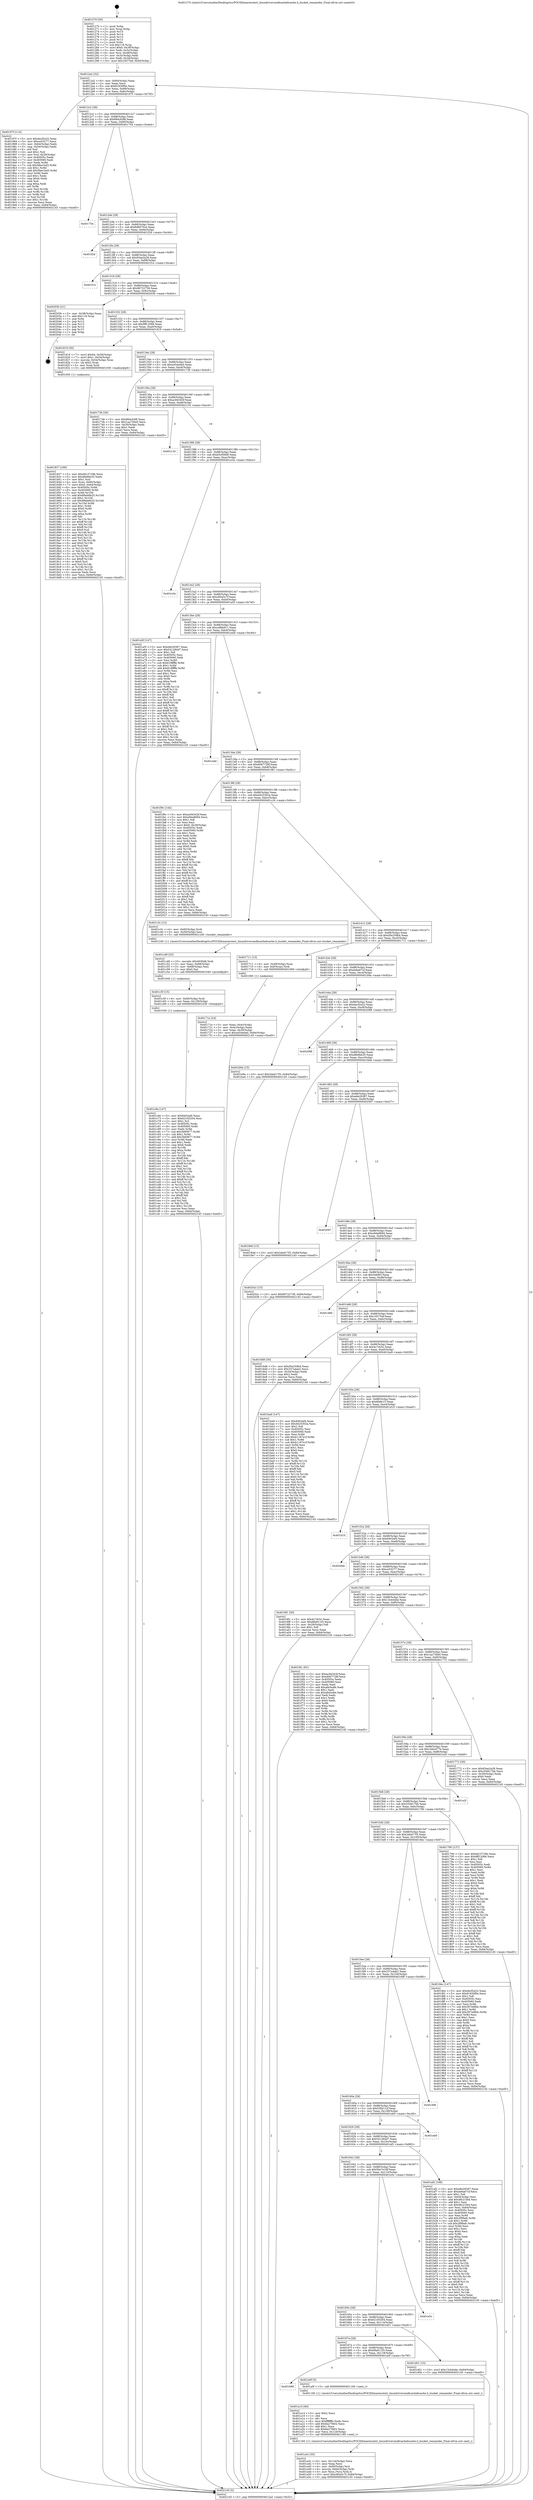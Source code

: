 digraph "0x401270" {
  label = "0x401270 (/mnt/c/Users/mathe/Desktop/tcc/POCII/binaries/extr_linuxdriversmdbcachebcache.h_bucket_remainder_Final-ollvm.out::main(0))"
  labelloc = "t"
  node[shape=record]

  Entry [label="",width=0.3,height=0.3,shape=circle,fillcolor=black,style=filled]
  "0x4012a2" [label="{
     0x4012a2 [32]\l
     | [instrs]\l
     &nbsp;&nbsp;0x4012a2 \<+6\>: mov -0x84(%rbp),%eax\l
     &nbsp;&nbsp;0x4012a8 \<+2\>: mov %eax,%ecx\l
     &nbsp;&nbsp;0x4012aa \<+6\>: sub $0x81830f0e,%ecx\l
     &nbsp;&nbsp;0x4012b0 \<+6\>: mov %eax,-0x88(%rbp)\l
     &nbsp;&nbsp;0x4012b6 \<+6\>: mov %ecx,-0x8c(%rbp)\l
     &nbsp;&nbsp;0x4012bc \<+6\>: je 000000000040197f \<main+0x70f\>\l
  }"]
  "0x40197f" [label="{
     0x40197f [114]\l
     | [instrs]\l
     &nbsp;&nbsp;0x40197f \<+5\>: mov $0xdecf2a32,%eax\l
     &nbsp;&nbsp;0x401984 \<+5\>: mov $0xce53277,%ecx\l
     &nbsp;&nbsp;0x401989 \<+3\>: mov -0x64(%rbp),%edx\l
     &nbsp;&nbsp;0x40198c \<+3\>: cmp -0x54(%rbp),%edx\l
     &nbsp;&nbsp;0x40198f \<+4\>: setl %sil\l
     &nbsp;&nbsp;0x401993 \<+4\>: and $0x1,%sil\l
     &nbsp;&nbsp;0x401997 \<+4\>: mov %sil,-0x29(%rbp)\l
     &nbsp;&nbsp;0x40199b \<+7\>: mov 0x40505c,%edx\l
     &nbsp;&nbsp;0x4019a2 \<+7\>: mov 0x405060,%edi\l
     &nbsp;&nbsp;0x4019a9 \<+3\>: mov %edx,%r8d\l
     &nbsp;&nbsp;0x4019ac \<+7\>: sub $0x5fee1bd3,%r8d\l
     &nbsp;&nbsp;0x4019b3 \<+4\>: sub $0x1,%r8d\l
     &nbsp;&nbsp;0x4019b7 \<+7\>: add $0x5fee1bd3,%r8d\l
     &nbsp;&nbsp;0x4019be \<+4\>: imul %r8d,%edx\l
     &nbsp;&nbsp;0x4019c2 \<+3\>: and $0x1,%edx\l
     &nbsp;&nbsp;0x4019c5 \<+3\>: cmp $0x0,%edx\l
     &nbsp;&nbsp;0x4019c8 \<+4\>: sete %sil\l
     &nbsp;&nbsp;0x4019cc \<+3\>: cmp $0xa,%edi\l
     &nbsp;&nbsp;0x4019cf \<+4\>: setl %r9b\l
     &nbsp;&nbsp;0x4019d3 \<+3\>: mov %sil,%r10b\l
     &nbsp;&nbsp;0x4019d6 \<+3\>: and %r9b,%r10b\l
     &nbsp;&nbsp;0x4019d9 \<+3\>: xor %r9b,%sil\l
     &nbsp;&nbsp;0x4019dc \<+3\>: or %sil,%r10b\l
     &nbsp;&nbsp;0x4019df \<+4\>: test $0x1,%r10b\l
     &nbsp;&nbsp;0x4019e3 \<+3\>: cmovne %ecx,%eax\l
     &nbsp;&nbsp;0x4019e6 \<+6\>: mov %eax,-0x84(%rbp)\l
     &nbsp;&nbsp;0x4019ec \<+5\>: jmp 0000000000402145 \<main+0xed5\>\l
  }"]
  "0x4012c2" [label="{
     0x4012c2 [28]\l
     | [instrs]\l
     &nbsp;&nbsp;0x4012c2 \<+5\>: jmp 00000000004012c7 \<main+0x57\>\l
     &nbsp;&nbsp;0x4012c7 \<+6\>: mov -0x88(%rbp),%eax\l
     &nbsp;&nbsp;0x4012cd \<+5\>: sub $0x884cfc98,%eax\l
     &nbsp;&nbsp;0x4012d2 \<+6\>: mov %eax,-0x90(%rbp)\l
     &nbsp;&nbsp;0x4012d8 \<+6\>: je 0000000000401754 \<main+0x4e4\>\l
  }"]
  Exit [label="",width=0.3,height=0.3,shape=circle,fillcolor=black,style=filled,peripheries=2]
  "0x401754" [label="{
     0x401754\l
  }", style=dashed]
  "0x4012de" [label="{
     0x4012de [28]\l
     | [instrs]\l
     &nbsp;&nbsp;0x4012de \<+5\>: jmp 00000000004012e3 \<main+0x73\>\l
     &nbsp;&nbsp;0x4012e3 \<+6\>: mov -0x88(%rbp),%eax\l
     &nbsp;&nbsp;0x4012e9 \<+5\>: sub $0x8d8070ce,%eax\l
     &nbsp;&nbsp;0x4012ee \<+6\>: mov %eax,-0x94(%rbp)\l
     &nbsp;&nbsp;0x4012f4 \<+6\>: je 0000000000401f2d \<main+0xcbd\>\l
  }"]
  "0x401c6e" [label="{
     0x401c6e [147]\l
     | [instrs]\l
     &nbsp;&nbsp;0x401c6e \<+5\>: mov $0x8403af4,%eax\l
     &nbsp;&nbsp;0x401c73 \<+5\>: mov $0x62183204,%esi\l
     &nbsp;&nbsp;0x401c78 \<+2\>: mov $0x1,%cl\l
     &nbsp;&nbsp;0x401c7a \<+7\>: mov 0x40505c,%edx\l
     &nbsp;&nbsp;0x401c81 \<+8\>: mov 0x405060,%r8d\l
     &nbsp;&nbsp;0x401c89 \<+3\>: mov %edx,%r9d\l
     &nbsp;&nbsp;0x401c8c \<+7\>: sub $0x3b60677,%r9d\l
     &nbsp;&nbsp;0x401c93 \<+4\>: sub $0x1,%r9d\l
     &nbsp;&nbsp;0x401c97 \<+7\>: add $0x3b60677,%r9d\l
     &nbsp;&nbsp;0x401c9e \<+4\>: imul %r9d,%edx\l
     &nbsp;&nbsp;0x401ca2 \<+3\>: and $0x1,%edx\l
     &nbsp;&nbsp;0x401ca5 \<+3\>: cmp $0x0,%edx\l
     &nbsp;&nbsp;0x401ca8 \<+4\>: sete %r10b\l
     &nbsp;&nbsp;0x401cac \<+4\>: cmp $0xa,%r8d\l
     &nbsp;&nbsp;0x401cb0 \<+4\>: setl %r11b\l
     &nbsp;&nbsp;0x401cb4 \<+3\>: mov %r10b,%bl\l
     &nbsp;&nbsp;0x401cb7 \<+3\>: xor $0xff,%bl\l
     &nbsp;&nbsp;0x401cba \<+3\>: mov %r11b,%r14b\l
     &nbsp;&nbsp;0x401cbd \<+4\>: xor $0xff,%r14b\l
     &nbsp;&nbsp;0x401cc1 \<+3\>: xor $0x1,%cl\l
     &nbsp;&nbsp;0x401cc4 \<+3\>: mov %bl,%r15b\l
     &nbsp;&nbsp;0x401cc7 \<+4\>: and $0xff,%r15b\l
     &nbsp;&nbsp;0x401ccb \<+3\>: and %cl,%r10b\l
     &nbsp;&nbsp;0x401cce \<+3\>: mov %r14b,%r12b\l
     &nbsp;&nbsp;0x401cd1 \<+4\>: and $0xff,%r12b\l
     &nbsp;&nbsp;0x401cd5 \<+3\>: and %cl,%r11b\l
     &nbsp;&nbsp;0x401cd8 \<+3\>: or %r10b,%r15b\l
     &nbsp;&nbsp;0x401cdb \<+3\>: or %r11b,%r12b\l
     &nbsp;&nbsp;0x401cde \<+3\>: xor %r12b,%r15b\l
     &nbsp;&nbsp;0x401ce1 \<+3\>: or %r14b,%bl\l
     &nbsp;&nbsp;0x401ce4 \<+3\>: xor $0xff,%bl\l
     &nbsp;&nbsp;0x401ce7 \<+3\>: or $0x1,%cl\l
     &nbsp;&nbsp;0x401cea \<+2\>: and %cl,%bl\l
     &nbsp;&nbsp;0x401cec \<+3\>: or %bl,%r15b\l
     &nbsp;&nbsp;0x401cef \<+4\>: test $0x1,%r15b\l
     &nbsp;&nbsp;0x401cf3 \<+3\>: cmovne %esi,%eax\l
     &nbsp;&nbsp;0x401cf6 \<+6\>: mov %eax,-0x84(%rbp)\l
     &nbsp;&nbsp;0x401cfc \<+5\>: jmp 0000000000402145 \<main+0xed5\>\l
  }"]
  "0x401f2d" [label="{
     0x401f2d\l
  }", style=dashed]
  "0x4012fa" [label="{
     0x4012fa [28]\l
     | [instrs]\l
     &nbsp;&nbsp;0x4012fa \<+5\>: jmp 00000000004012ff \<main+0x8f\>\l
     &nbsp;&nbsp;0x4012ff \<+6\>: mov -0x88(%rbp),%eax\l
     &nbsp;&nbsp;0x401305 \<+5\>: sub $0x93ae2a28,%eax\l
     &nbsp;&nbsp;0x40130a \<+6\>: mov %eax,-0x98(%rbp)\l
     &nbsp;&nbsp;0x401310 \<+6\>: je 0000000000401f1e \<main+0xcae\>\l
  }"]
  "0x401c5f" [label="{
     0x401c5f [15]\l
     | [instrs]\l
     &nbsp;&nbsp;0x401c5f \<+4\>: mov -0x60(%rbp),%rdi\l
     &nbsp;&nbsp;0x401c63 \<+6\>: mov %eax,-0x128(%rbp)\l
     &nbsp;&nbsp;0x401c69 \<+5\>: call 0000000000401030 \<free@plt\>\l
     | [calls]\l
     &nbsp;&nbsp;0x401030 \{1\} (unknown)\l
  }"]
  "0x401f1e" [label="{
     0x401f1e\l
  }", style=dashed]
  "0x401316" [label="{
     0x401316 [28]\l
     | [instrs]\l
     &nbsp;&nbsp;0x401316 \<+5\>: jmp 000000000040131b \<main+0xab\>\l
     &nbsp;&nbsp;0x40131b \<+6\>: mov -0x88(%rbp),%eax\l
     &nbsp;&nbsp;0x401321 \<+5\>: sub $0x96722739,%eax\l
     &nbsp;&nbsp;0x401326 \<+6\>: mov %eax,-0x9c(%rbp)\l
     &nbsp;&nbsp;0x40132c \<+6\>: je 000000000040203b \<main+0xdcb\>\l
  }"]
  "0x401c48" [label="{
     0x401c48 [23]\l
     | [instrs]\l
     &nbsp;&nbsp;0x401c48 \<+10\>: movabs $0x4030d6,%rdi\l
     &nbsp;&nbsp;0x401c52 \<+3\>: mov %eax,-0x68(%rbp)\l
     &nbsp;&nbsp;0x401c55 \<+3\>: mov -0x68(%rbp),%esi\l
     &nbsp;&nbsp;0x401c58 \<+2\>: mov $0x0,%al\l
     &nbsp;&nbsp;0x401c5a \<+5\>: call 0000000000401040 \<printf@plt\>\l
     | [calls]\l
     &nbsp;&nbsp;0x401040 \{1\} (unknown)\l
  }"]
  "0x40203b" [label="{
     0x40203b [21]\l
     | [instrs]\l
     &nbsp;&nbsp;0x40203b \<+3\>: mov -0x38(%rbp),%eax\l
     &nbsp;&nbsp;0x40203e \<+7\>: add $0x118,%rsp\l
     &nbsp;&nbsp;0x402045 \<+1\>: pop %rbx\l
     &nbsp;&nbsp;0x402046 \<+2\>: pop %r12\l
     &nbsp;&nbsp;0x402048 \<+2\>: pop %r13\l
     &nbsp;&nbsp;0x40204a \<+2\>: pop %r14\l
     &nbsp;&nbsp;0x40204c \<+2\>: pop %r15\l
     &nbsp;&nbsp;0x40204e \<+1\>: pop %rbp\l
     &nbsp;&nbsp;0x40204f \<+1\>: ret\l
  }"]
  "0x401332" [label="{
     0x401332 [28]\l
     | [instrs]\l
     &nbsp;&nbsp;0x401332 \<+5\>: jmp 0000000000401337 \<main+0xc7\>\l
     &nbsp;&nbsp;0x401337 \<+6\>: mov -0x88(%rbp),%eax\l
     &nbsp;&nbsp;0x40133d \<+5\>: sub $0x9ff12066,%eax\l
     &nbsp;&nbsp;0x401342 \<+6\>: mov %eax,-0xa0(%rbp)\l
     &nbsp;&nbsp;0x401348 \<+6\>: je 0000000000401819 \<main+0x5a9\>\l
  }"]
  "0x401a3c" [label="{
     0x401a3c [35]\l
     | [instrs]\l
     &nbsp;&nbsp;0x401a3c \<+6\>: mov -0x124(%rbp),%ecx\l
     &nbsp;&nbsp;0x401a42 \<+3\>: imul %eax,%ecx\l
     &nbsp;&nbsp;0x401a45 \<+4\>: mov -0x60(%rbp),%rsi\l
     &nbsp;&nbsp;0x401a49 \<+4\>: movslq -0x64(%rbp),%rdi\l
     &nbsp;&nbsp;0x401a4d \<+3\>: mov %ecx,(%rsi,%rdi,4)\l
     &nbsp;&nbsp;0x401a50 \<+10\>: movl $0xc60a5c7f,-0x84(%rbp)\l
     &nbsp;&nbsp;0x401a5a \<+5\>: jmp 0000000000402145 \<main+0xed5\>\l
  }"]
  "0x401819" [label="{
     0x401819 [30]\l
     | [instrs]\l
     &nbsp;&nbsp;0x401819 \<+7\>: movl $0x64,-0x50(%rbp)\l
     &nbsp;&nbsp;0x401820 \<+7\>: movl $0x1,-0x54(%rbp)\l
     &nbsp;&nbsp;0x401827 \<+4\>: movslq -0x54(%rbp),%rax\l
     &nbsp;&nbsp;0x40182b \<+4\>: shl $0x2,%rax\l
     &nbsp;&nbsp;0x40182f \<+3\>: mov %rax,%rdi\l
     &nbsp;&nbsp;0x401832 \<+5\>: call 0000000000401050 \<malloc@plt\>\l
     | [calls]\l
     &nbsp;&nbsp;0x401050 \{1\} (unknown)\l
  }"]
  "0x40134e" [label="{
     0x40134e [28]\l
     | [instrs]\l
     &nbsp;&nbsp;0x40134e \<+5\>: jmp 0000000000401353 \<main+0xe3\>\l
     &nbsp;&nbsp;0x401353 \<+6\>: mov -0x88(%rbp),%eax\l
     &nbsp;&nbsp;0x401359 \<+5\>: sub $0xa454eda0,%eax\l
     &nbsp;&nbsp;0x40135e \<+6\>: mov %eax,-0xa4(%rbp)\l
     &nbsp;&nbsp;0x401364 \<+6\>: je 0000000000401736 \<main+0x4c6\>\l
  }"]
  "0x401a14" [label="{
     0x401a14 [40]\l
     | [instrs]\l
     &nbsp;&nbsp;0x401a14 \<+5\>: mov $0x2,%ecx\l
     &nbsp;&nbsp;0x401a19 \<+1\>: cltd\l
     &nbsp;&nbsp;0x401a1a \<+2\>: idiv %ecx\l
     &nbsp;&nbsp;0x401a1c \<+6\>: imul $0xfffffffe,%edx,%ecx\l
     &nbsp;&nbsp;0x401a22 \<+6\>: add $0x6a27fd02,%ecx\l
     &nbsp;&nbsp;0x401a28 \<+3\>: add $0x1,%ecx\l
     &nbsp;&nbsp;0x401a2b \<+6\>: sub $0x6a27fd02,%ecx\l
     &nbsp;&nbsp;0x401a31 \<+6\>: mov %ecx,-0x124(%rbp)\l
     &nbsp;&nbsp;0x401a37 \<+5\>: call 0000000000401160 \<next_i\>\l
     | [calls]\l
     &nbsp;&nbsp;0x401160 \{1\} (/mnt/c/Users/mathe/Desktop/tcc/POCII/binaries/extr_linuxdriversmdbcachebcache.h_bucket_remainder_Final-ollvm.out::next_i)\l
  }"]
  "0x401736" [label="{
     0x401736 [30]\l
     | [instrs]\l
     &nbsp;&nbsp;0x401736 \<+5\>: mov $0x884cfc98,%eax\l
     &nbsp;&nbsp;0x40173b \<+5\>: mov $0x1aa730e0,%ecx\l
     &nbsp;&nbsp;0x401740 \<+3\>: mov -0x30(%rbp),%edx\l
     &nbsp;&nbsp;0x401743 \<+3\>: cmp $0x1,%edx\l
     &nbsp;&nbsp;0x401746 \<+3\>: cmovl %ecx,%eax\l
     &nbsp;&nbsp;0x401749 \<+6\>: mov %eax,-0x84(%rbp)\l
     &nbsp;&nbsp;0x40174f \<+5\>: jmp 0000000000402145 \<main+0xed5\>\l
  }"]
  "0x40136a" [label="{
     0x40136a [28]\l
     | [instrs]\l
     &nbsp;&nbsp;0x40136a \<+5\>: jmp 000000000040136f \<main+0xff\>\l
     &nbsp;&nbsp;0x40136f \<+6\>: mov -0x88(%rbp),%eax\l
     &nbsp;&nbsp;0x401375 \<+5\>: sub $0xac94343f,%eax\l
     &nbsp;&nbsp;0x40137a \<+6\>: mov %eax,-0xa8(%rbp)\l
     &nbsp;&nbsp;0x401380 \<+6\>: je 0000000000402134 \<main+0xec4\>\l
  }"]
  "0x401696" [label="{
     0x401696\l
  }", style=dashed]
  "0x402134" [label="{
     0x402134\l
  }", style=dashed]
  "0x401386" [label="{
     0x401386 [28]\l
     | [instrs]\l
     &nbsp;&nbsp;0x401386 \<+5\>: jmp 000000000040138b \<main+0x11b\>\l
     &nbsp;&nbsp;0x40138b \<+6\>: mov -0x88(%rbp),%eax\l
     &nbsp;&nbsp;0x401391 \<+5\>: sub $0xb5cf5668,%eax\l
     &nbsp;&nbsp;0x401396 \<+6\>: mov %eax,-0xac(%rbp)\l
     &nbsp;&nbsp;0x40139c \<+6\>: je 0000000000401e3e \<main+0xbce\>\l
  }"]
  "0x401a0f" [label="{
     0x401a0f [5]\l
     | [instrs]\l
     &nbsp;&nbsp;0x401a0f \<+5\>: call 0000000000401160 \<next_i\>\l
     | [calls]\l
     &nbsp;&nbsp;0x401160 \{1\} (/mnt/c/Users/mathe/Desktop/tcc/POCII/binaries/extr_linuxdriversmdbcachebcache.h_bucket_remainder_Final-ollvm.out::next_i)\l
  }"]
  "0x401e3e" [label="{
     0x401e3e\l
  }", style=dashed]
  "0x4013a2" [label="{
     0x4013a2 [28]\l
     | [instrs]\l
     &nbsp;&nbsp;0x4013a2 \<+5\>: jmp 00000000004013a7 \<main+0x137\>\l
     &nbsp;&nbsp;0x4013a7 \<+6\>: mov -0x88(%rbp),%eax\l
     &nbsp;&nbsp;0x4013ad \<+5\>: sub $0xc60a5c7f,%eax\l
     &nbsp;&nbsp;0x4013b2 \<+6\>: mov %eax,-0xb0(%rbp)\l
     &nbsp;&nbsp;0x4013b8 \<+6\>: je 0000000000401a5f \<main+0x7ef\>\l
  }"]
  "0x40167a" [label="{
     0x40167a [28]\l
     | [instrs]\l
     &nbsp;&nbsp;0x40167a \<+5\>: jmp 000000000040167f \<main+0x40f\>\l
     &nbsp;&nbsp;0x40167f \<+6\>: mov -0x88(%rbp),%eax\l
     &nbsp;&nbsp;0x401685 \<+5\>: sub $0x68a911f3,%eax\l
     &nbsp;&nbsp;0x40168a \<+6\>: mov %eax,-0x118(%rbp)\l
     &nbsp;&nbsp;0x401690 \<+6\>: je 0000000000401a0f \<main+0x79f\>\l
  }"]
  "0x401a5f" [label="{
     0x401a5f [147]\l
     | [instrs]\l
     &nbsp;&nbsp;0x401a5f \<+5\>: mov $0xe8e29387,%eax\l
     &nbsp;&nbsp;0x401a64 \<+5\>: mov $0x541284d7,%ecx\l
     &nbsp;&nbsp;0x401a69 \<+2\>: mov $0x1,%dl\l
     &nbsp;&nbsp;0x401a6b \<+7\>: mov 0x40505c,%esi\l
     &nbsp;&nbsp;0x401a72 \<+7\>: mov 0x405060,%edi\l
     &nbsp;&nbsp;0x401a79 \<+3\>: mov %esi,%r8d\l
     &nbsp;&nbsp;0x401a7c \<+7\>: sub $0x618ffffe,%r8d\l
     &nbsp;&nbsp;0x401a83 \<+4\>: sub $0x1,%r8d\l
     &nbsp;&nbsp;0x401a87 \<+7\>: add $0x618ffffe,%r8d\l
     &nbsp;&nbsp;0x401a8e \<+4\>: imul %r8d,%esi\l
     &nbsp;&nbsp;0x401a92 \<+3\>: and $0x1,%esi\l
     &nbsp;&nbsp;0x401a95 \<+3\>: cmp $0x0,%esi\l
     &nbsp;&nbsp;0x401a98 \<+4\>: sete %r9b\l
     &nbsp;&nbsp;0x401a9c \<+3\>: cmp $0xa,%edi\l
     &nbsp;&nbsp;0x401a9f \<+4\>: setl %r10b\l
     &nbsp;&nbsp;0x401aa3 \<+3\>: mov %r9b,%r11b\l
     &nbsp;&nbsp;0x401aa6 \<+4\>: xor $0xff,%r11b\l
     &nbsp;&nbsp;0x401aaa \<+3\>: mov %r10b,%bl\l
     &nbsp;&nbsp;0x401aad \<+3\>: xor $0xff,%bl\l
     &nbsp;&nbsp;0x401ab0 \<+3\>: xor $0x1,%dl\l
     &nbsp;&nbsp;0x401ab3 \<+3\>: mov %r11b,%r14b\l
     &nbsp;&nbsp;0x401ab6 \<+4\>: and $0xff,%r14b\l
     &nbsp;&nbsp;0x401aba \<+3\>: and %dl,%r9b\l
     &nbsp;&nbsp;0x401abd \<+3\>: mov %bl,%r15b\l
     &nbsp;&nbsp;0x401ac0 \<+4\>: and $0xff,%r15b\l
     &nbsp;&nbsp;0x401ac4 \<+3\>: and %dl,%r10b\l
     &nbsp;&nbsp;0x401ac7 \<+3\>: or %r9b,%r14b\l
     &nbsp;&nbsp;0x401aca \<+3\>: or %r10b,%r15b\l
     &nbsp;&nbsp;0x401acd \<+3\>: xor %r15b,%r14b\l
     &nbsp;&nbsp;0x401ad0 \<+3\>: or %bl,%r11b\l
     &nbsp;&nbsp;0x401ad3 \<+4\>: xor $0xff,%r11b\l
     &nbsp;&nbsp;0x401ad7 \<+3\>: or $0x1,%dl\l
     &nbsp;&nbsp;0x401ada \<+3\>: and %dl,%r11b\l
     &nbsp;&nbsp;0x401add \<+3\>: or %r11b,%r14b\l
     &nbsp;&nbsp;0x401ae0 \<+4\>: test $0x1,%r14b\l
     &nbsp;&nbsp;0x401ae4 \<+3\>: cmovne %ecx,%eax\l
     &nbsp;&nbsp;0x401ae7 \<+6\>: mov %eax,-0x84(%rbp)\l
     &nbsp;&nbsp;0x401aed \<+5\>: jmp 0000000000402145 \<main+0xed5\>\l
  }"]
  "0x4013be" [label="{
     0x4013be [28]\l
     | [instrs]\l
     &nbsp;&nbsp;0x4013be \<+5\>: jmp 00000000004013c3 \<main+0x153\>\l
     &nbsp;&nbsp;0x4013c3 \<+6\>: mov -0x88(%rbp),%eax\l
     &nbsp;&nbsp;0x4013c9 \<+5\>: sub $0xcd8fa911,%eax\l
     &nbsp;&nbsp;0x4013ce \<+6\>: mov %eax,-0xb4(%rbp)\l
     &nbsp;&nbsp;0x4013d4 \<+6\>: je 0000000000401edd \<main+0xc6d\>\l
  }"]
  "0x401d01" [label="{
     0x401d01 [15]\l
     | [instrs]\l
     &nbsp;&nbsp;0x401d01 \<+10\>: movl $0x13c444de,-0x84(%rbp)\l
     &nbsp;&nbsp;0x401d0b \<+5\>: jmp 0000000000402145 \<main+0xed5\>\l
  }"]
  "0x401edd" [label="{
     0x401edd\l
  }", style=dashed]
  "0x4013da" [label="{
     0x4013da [28]\l
     | [instrs]\l
     &nbsp;&nbsp;0x4013da \<+5\>: jmp 00000000004013df \<main+0x16f\>\l
     &nbsp;&nbsp;0x4013df \<+6\>: mov -0x88(%rbp),%eax\l
     &nbsp;&nbsp;0x4013e5 \<+5\>: sub $0xd087728f,%eax\l
     &nbsp;&nbsp;0x4013ea \<+6\>: mov %eax,-0xb8(%rbp)\l
     &nbsp;&nbsp;0x4013f0 \<+6\>: je 0000000000401f9c \<main+0xd2c\>\l
  }"]
  "0x40165e" [label="{
     0x40165e [28]\l
     | [instrs]\l
     &nbsp;&nbsp;0x40165e \<+5\>: jmp 0000000000401663 \<main+0x3f3\>\l
     &nbsp;&nbsp;0x401663 \<+6\>: mov -0x88(%rbp),%eax\l
     &nbsp;&nbsp;0x401669 \<+5\>: sub $0x62183204,%eax\l
     &nbsp;&nbsp;0x40166e \<+6\>: mov %eax,-0x114(%rbp)\l
     &nbsp;&nbsp;0x401674 \<+6\>: je 0000000000401d01 \<main+0xa91\>\l
  }"]
  "0x401f9c" [label="{
     0x401f9c [144]\l
     | [instrs]\l
     &nbsp;&nbsp;0x401f9c \<+5\>: mov $0xac94343f,%eax\l
     &nbsp;&nbsp;0x401fa1 \<+5\>: mov $0xe9da8694,%ecx\l
     &nbsp;&nbsp;0x401fa6 \<+2\>: mov $0x1,%dl\l
     &nbsp;&nbsp;0x401fa8 \<+2\>: xor %esi,%esi\l
     &nbsp;&nbsp;0x401faa \<+7\>: movl $0x0,-0x38(%rbp)\l
     &nbsp;&nbsp;0x401fb1 \<+7\>: mov 0x40505c,%edi\l
     &nbsp;&nbsp;0x401fb8 \<+8\>: mov 0x405060,%r8d\l
     &nbsp;&nbsp;0x401fc0 \<+3\>: sub $0x1,%esi\l
     &nbsp;&nbsp;0x401fc3 \<+3\>: mov %edi,%r9d\l
     &nbsp;&nbsp;0x401fc6 \<+3\>: add %esi,%r9d\l
     &nbsp;&nbsp;0x401fc9 \<+4\>: imul %r9d,%edi\l
     &nbsp;&nbsp;0x401fcd \<+3\>: and $0x1,%edi\l
     &nbsp;&nbsp;0x401fd0 \<+3\>: cmp $0x0,%edi\l
     &nbsp;&nbsp;0x401fd3 \<+4\>: sete %r10b\l
     &nbsp;&nbsp;0x401fd7 \<+4\>: cmp $0xa,%r8d\l
     &nbsp;&nbsp;0x401fdb \<+4\>: setl %r11b\l
     &nbsp;&nbsp;0x401fdf \<+3\>: mov %r10b,%bl\l
     &nbsp;&nbsp;0x401fe2 \<+3\>: xor $0xff,%bl\l
     &nbsp;&nbsp;0x401fe5 \<+3\>: mov %r11b,%r14b\l
     &nbsp;&nbsp;0x401fe8 \<+4\>: xor $0xff,%r14b\l
     &nbsp;&nbsp;0x401fec \<+3\>: xor $0x1,%dl\l
     &nbsp;&nbsp;0x401fef \<+3\>: mov %bl,%r15b\l
     &nbsp;&nbsp;0x401ff2 \<+4\>: and $0xff,%r15b\l
     &nbsp;&nbsp;0x401ff6 \<+3\>: and %dl,%r10b\l
     &nbsp;&nbsp;0x401ff9 \<+3\>: mov %r14b,%r12b\l
     &nbsp;&nbsp;0x401ffc \<+4\>: and $0xff,%r12b\l
     &nbsp;&nbsp;0x402000 \<+3\>: and %dl,%r11b\l
     &nbsp;&nbsp;0x402003 \<+3\>: or %r10b,%r15b\l
     &nbsp;&nbsp;0x402006 \<+3\>: or %r11b,%r12b\l
     &nbsp;&nbsp;0x402009 \<+3\>: xor %r12b,%r15b\l
     &nbsp;&nbsp;0x40200c \<+3\>: or %r14b,%bl\l
     &nbsp;&nbsp;0x40200f \<+3\>: xor $0xff,%bl\l
     &nbsp;&nbsp;0x402012 \<+3\>: or $0x1,%dl\l
     &nbsp;&nbsp;0x402015 \<+2\>: and %dl,%bl\l
     &nbsp;&nbsp;0x402017 \<+3\>: or %bl,%r15b\l
     &nbsp;&nbsp;0x40201a \<+4\>: test $0x1,%r15b\l
     &nbsp;&nbsp;0x40201e \<+3\>: cmovne %ecx,%eax\l
     &nbsp;&nbsp;0x402021 \<+6\>: mov %eax,-0x84(%rbp)\l
     &nbsp;&nbsp;0x402027 \<+5\>: jmp 0000000000402145 \<main+0xed5\>\l
  }"]
  "0x4013f6" [label="{
     0x4013f6 [28]\l
     | [instrs]\l
     &nbsp;&nbsp;0x4013f6 \<+5\>: jmp 00000000004013fb \<main+0x18b\>\l
     &nbsp;&nbsp;0x4013fb \<+6\>: mov -0x88(%rbp),%eax\l
     &nbsp;&nbsp;0x401401 \<+5\>: sub $0xd425302a,%eax\l
     &nbsp;&nbsp;0x401406 \<+6\>: mov %eax,-0xbc(%rbp)\l
     &nbsp;&nbsp;0x40140c \<+6\>: je 0000000000401c3c \<main+0x9cc\>\l
  }"]
  "0x401e5c" [label="{
     0x401e5c\l
  }", style=dashed]
  "0x401c3c" [label="{
     0x401c3c [12]\l
     | [instrs]\l
     &nbsp;&nbsp;0x401c3c \<+4\>: mov -0x60(%rbp),%rdi\l
     &nbsp;&nbsp;0x401c40 \<+3\>: mov -0x50(%rbp),%esi\l
     &nbsp;&nbsp;0x401c43 \<+5\>: call 0000000000401240 \<bucket_remainder\>\l
     | [calls]\l
     &nbsp;&nbsp;0x401240 \{1\} (/mnt/c/Users/mathe/Desktop/tcc/POCII/binaries/extr_linuxdriversmdbcachebcache.h_bucket_remainder_Final-ollvm.out::bucket_remainder)\l
  }"]
  "0x401412" [label="{
     0x401412 [28]\l
     | [instrs]\l
     &nbsp;&nbsp;0x401412 \<+5\>: jmp 0000000000401417 \<main+0x1a7\>\l
     &nbsp;&nbsp;0x401417 \<+6\>: mov -0x88(%rbp),%eax\l
     &nbsp;&nbsp;0x40141d \<+5\>: sub $0xd5e259b4,%eax\l
     &nbsp;&nbsp;0x401422 \<+6\>: mov %eax,-0xc0(%rbp)\l
     &nbsp;&nbsp;0x401428 \<+6\>: je 0000000000401711 \<main+0x4a1\>\l
  }"]
  "0x401642" [label="{
     0x401642 [28]\l
     | [instrs]\l
     &nbsp;&nbsp;0x401642 \<+5\>: jmp 0000000000401647 \<main+0x3d7\>\l
     &nbsp;&nbsp;0x401647 \<+6\>: mov -0x88(%rbp),%eax\l
     &nbsp;&nbsp;0x40164d \<+5\>: sub $0x5be7e16f,%eax\l
     &nbsp;&nbsp;0x401652 \<+6\>: mov %eax,-0x110(%rbp)\l
     &nbsp;&nbsp;0x401658 \<+6\>: je 0000000000401e5c \<main+0xbec\>\l
  }"]
  "0x401711" [label="{
     0x401711 [13]\l
     | [instrs]\l
     &nbsp;&nbsp;0x401711 \<+4\>: mov -0x48(%rbp),%rax\l
     &nbsp;&nbsp;0x401715 \<+4\>: mov 0x8(%rax),%rdi\l
     &nbsp;&nbsp;0x401719 \<+5\>: call 0000000000401060 \<atoi@plt\>\l
     | [calls]\l
     &nbsp;&nbsp;0x401060 \{1\} (unknown)\l
  }"]
  "0x40142e" [label="{
     0x40142e [28]\l
     | [instrs]\l
     &nbsp;&nbsp;0x40142e \<+5\>: jmp 0000000000401433 \<main+0x1c3\>\l
     &nbsp;&nbsp;0x401433 \<+6\>: mov -0x88(%rbp),%eax\l
     &nbsp;&nbsp;0x401439 \<+5\>: sub $0xde6a67cf,%eax\l
     &nbsp;&nbsp;0x40143e \<+6\>: mov %eax,-0xc4(%rbp)\l
     &nbsp;&nbsp;0x401444 \<+6\>: je 0000000000401b9a \<main+0x92a\>\l
  }"]
  "0x401af2" [label="{
     0x401af2 [168]\l
     | [instrs]\l
     &nbsp;&nbsp;0x401af2 \<+5\>: mov $0xe8e29387,%eax\l
     &nbsp;&nbsp;0x401af7 \<+5\>: mov $0xde6a67cf,%ecx\l
     &nbsp;&nbsp;0x401afc \<+2\>: mov $0x1,%dl\l
     &nbsp;&nbsp;0x401afe \<+3\>: mov -0x64(%rbp),%esi\l
     &nbsp;&nbsp;0x401b01 \<+6\>: add $0x48c21fe4,%esi\l
     &nbsp;&nbsp;0x401b07 \<+3\>: add $0x1,%esi\l
     &nbsp;&nbsp;0x401b0a \<+6\>: sub $0x48c21fe4,%esi\l
     &nbsp;&nbsp;0x401b10 \<+3\>: mov %esi,-0x64(%rbp)\l
     &nbsp;&nbsp;0x401b13 \<+7\>: mov 0x40505c,%esi\l
     &nbsp;&nbsp;0x401b1a \<+7\>: mov 0x405060,%edi\l
     &nbsp;&nbsp;0x401b21 \<+3\>: mov %esi,%r8d\l
     &nbsp;&nbsp;0x401b24 \<+7\>: add $0x2f99afc,%r8d\l
     &nbsp;&nbsp;0x401b2b \<+4\>: sub $0x1,%r8d\l
     &nbsp;&nbsp;0x401b2f \<+7\>: sub $0x2f99afc,%r8d\l
     &nbsp;&nbsp;0x401b36 \<+4\>: imul %r8d,%esi\l
     &nbsp;&nbsp;0x401b3a \<+3\>: and $0x1,%esi\l
     &nbsp;&nbsp;0x401b3d \<+3\>: cmp $0x0,%esi\l
     &nbsp;&nbsp;0x401b40 \<+4\>: sete %r9b\l
     &nbsp;&nbsp;0x401b44 \<+3\>: cmp $0xa,%edi\l
     &nbsp;&nbsp;0x401b47 \<+4\>: setl %r10b\l
     &nbsp;&nbsp;0x401b4b \<+3\>: mov %r9b,%r11b\l
     &nbsp;&nbsp;0x401b4e \<+4\>: xor $0xff,%r11b\l
     &nbsp;&nbsp;0x401b52 \<+3\>: mov %r10b,%bl\l
     &nbsp;&nbsp;0x401b55 \<+3\>: xor $0xff,%bl\l
     &nbsp;&nbsp;0x401b58 \<+3\>: xor $0x0,%dl\l
     &nbsp;&nbsp;0x401b5b \<+3\>: mov %r11b,%r14b\l
     &nbsp;&nbsp;0x401b5e \<+4\>: and $0x0,%r14b\l
     &nbsp;&nbsp;0x401b62 \<+3\>: and %dl,%r9b\l
     &nbsp;&nbsp;0x401b65 \<+3\>: mov %bl,%r15b\l
     &nbsp;&nbsp;0x401b68 \<+4\>: and $0x0,%r15b\l
     &nbsp;&nbsp;0x401b6c \<+3\>: and %dl,%r10b\l
     &nbsp;&nbsp;0x401b6f \<+3\>: or %r9b,%r14b\l
     &nbsp;&nbsp;0x401b72 \<+3\>: or %r10b,%r15b\l
     &nbsp;&nbsp;0x401b75 \<+3\>: xor %r15b,%r14b\l
     &nbsp;&nbsp;0x401b78 \<+3\>: or %bl,%r11b\l
     &nbsp;&nbsp;0x401b7b \<+4\>: xor $0xff,%r11b\l
     &nbsp;&nbsp;0x401b7f \<+3\>: or $0x0,%dl\l
     &nbsp;&nbsp;0x401b82 \<+3\>: and %dl,%r11b\l
     &nbsp;&nbsp;0x401b85 \<+3\>: or %r11b,%r14b\l
     &nbsp;&nbsp;0x401b88 \<+4\>: test $0x1,%r14b\l
     &nbsp;&nbsp;0x401b8c \<+3\>: cmovne %ecx,%eax\l
     &nbsp;&nbsp;0x401b8f \<+6\>: mov %eax,-0x84(%rbp)\l
     &nbsp;&nbsp;0x401b95 \<+5\>: jmp 0000000000402145 \<main+0xed5\>\l
  }"]
  "0x401b9a" [label="{
     0x401b9a [15]\l
     | [instrs]\l
     &nbsp;&nbsp;0x401b9a \<+10\>: movl $0x2ded17f3,-0x84(%rbp)\l
     &nbsp;&nbsp;0x401ba4 \<+5\>: jmp 0000000000402145 \<main+0xed5\>\l
  }"]
  "0x40144a" [label="{
     0x40144a [28]\l
     | [instrs]\l
     &nbsp;&nbsp;0x40144a \<+5\>: jmp 000000000040144f \<main+0x1df\>\l
     &nbsp;&nbsp;0x40144f \<+6\>: mov -0x88(%rbp),%eax\l
     &nbsp;&nbsp;0x401455 \<+5\>: sub $0xdecf2a32,%eax\l
     &nbsp;&nbsp;0x40145a \<+6\>: mov %eax,-0xc8(%rbp)\l
     &nbsp;&nbsp;0x401460 \<+6\>: je 0000000000402088 \<main+0xe18\>\l
  }"]
  "0x401626" [label="{
     0x401626 [28]\l
     | [instrs]\l
     &nbsp;&nbsp;0x401626 \<+5\>: jmp 000000000040162b \<main+0x3bb\>\l
     &nbsp;&nbsp;0x40162b \<+6\>: mov -0x88(%rbp),%eax\l
     &nbsp;&nbsp;0x401631 \<+5\>: sub $0x541284d7,%eax\l
     &nbsp;&nbsp;0x401636 \<+6\>: mov %eax,-0x10c(%rbp)\l
     &nbsp;&nbsp;0x40163c \<+6\>: je 0000000000401af2 \<main+0x882\>\l
  }"]
  "0x402088" [label="{
     0x402088\l
  }", style=dashed]
  "0x401466" [label="{
     0x401466 [28]\l
     | [instrs]\l
     &nbsp;&nbsp;0x401466 \<+5\>: jmp 000000000040146b \<main+0x1fb\>\l
     &nbsp;&nbsp;0x40146b \<+6\>: mov -0x88(%rbp),%eax\l
     &nbsp;&nbsp;0x401471 \<+5\>: sub $0xdfe9bb35,%eax\l
     &nbsp;&nbsp;0x401476 \<+6\>: mov %eax,-0xcc(%rbp)\l
     &nbsp;&nbsp;0x40147c \<+6\>: je 00000000004018dd \<main+0x66d\>\l
  }"]
  "0x401eb9" [label="{
     0x401eb9\l
  }", style=dashed]
  "0x4018dd" [label="{
     0x4018dd [15]\l
     | [instrs]\l
     &nbsp;&nbsp;0x4018dd \<+10\>: movl $0x2ded17f3,-0x84(%rbp)\l
     &nbsp;&nbsp;0x4018e7 \<+5\>: jmp 0000000000402145 \<main+0xed5\>\l
  }"]
  "0x401482" [label="{
     0x401482 [28]\l
     | [instrs]\l
     &nbsp;&nbsp;0x401482 \<+5\>: jmp 0000000000401487 \<main+0x217\>\l
     &nbsp;&nbsp;0x401487 \<+6\>: mov -0x88(%rbp),%eax\l
     &nbsp;&nbsp;0x40148d \<+5\>: sub $0xe8e29387,%eax\l
     &nbsp;&nbsp;0x401492 \<+6\>: mov %eax,-0xd0(%rbp)\l
     &nbsp;&nbsp;0x401498 \<+6\>: je 0000000000402097 \<main+0xe27\>\l
  }"]
  "0x40160a" [label="{
     0x40160a [28]\l
     | [instrs]\l
     &nbsp;&nbsp;0x40160a \<+5\>: jmp 000000000040160f \<main+0x39f\>\l
     &nbsp;&nbsp;0x40160f \<+6\>: mov -0x88(%rbp),%eax\l
     &nbsp;&nbsp;0x401615 \<+5\>: sub $0x53fd11cf,%eax\l
     &nbsp;&nbsp;0x40161a \<+6\>: mov %eax,-0x108(%rbp)\l
     &nbsp;&nbsp;0x401620 \<+6\>: je 0000000000401eb9 \<main+0xc49\>\l
  }"]
  "0x402097" [label="{
     0x402097\l
  }", style=dashed]
  "0x40149e" [label="{
     0x40149e [28]\l
     | [instrs]\l
     &nbsp;&nbsp;0x40149e \<+5\>: jmp 00000000004014a3 \<main+0x233\>\l
     &nbsp;&nbsp;0x4014a3 \<+6\>: mov -0x88(%rbp),%eax\l
     &nbsp;&nbsp;0x4014a9 \<+5\>: sub $0xe9da8694,%eax\l
     &nbsp;&nbsp;0x4014ae \<+6\>: mov %eax,-0xd4(%rbp)\l
     &nbsp;&nbsp;0x4014b4 \<+6\>: je 000000000040202c \<main+0xdbc\>\l
  }"]
  "0x4016f6" [label="{
     0x4016f6\l
  }", style=dashed]
  "0x40202c" [label="{
     0x40202c [15]\l
     | [instrs]\l
     &nbsp;&nbsp;0x40202c \<+10\>: movl $0x96722739,-0x84(%rbp)\l
     &nbsp;&nbsp;0x402036 \<+5\>: jmp 0000000000402145 \<main+0xed5\>\l
  }"]
  "0x4014ba" [label="{
     0x4014ba [28]\l
     | [instrs]\l
     &nbsp;&nbsp;0x4014ba \<+5\>: jmp 00000000004014bf \<main+0x24f\>\l
     &nbsp;&nbsp;0x4014bf \<+6\>: mov -0x88(%rbp),%eax\l
     &nbsp;&nbsp;0x4014c5 \<+5\>: sub $0x5ebf63,%eax\l
     &nbsp;&nbsp;0x4014ca \<+6\>: mov %eax,-0xd8(%rbp)\l
     &nbsp;&nbsp;0x4014d0 \<+6\>: je 0000000000401d6b \<main+0xafb\>\l
  }"]
  "0x4015ee" [label="{
     0x4015ee [28]\l
     | [instrs]\l
     &nbsp;&nbsp;0x4015ee \<+5\>: jmp 00000000004015f3 \<main+0x383\>\l
     &nbsp;&nbsp;0x4015f3 \<+6\>: mov -0x88(%rbp),%eax\l
     &nbsp;&nbsp;0x4015f9 \<+5\>: sub $0x337a4ab2,%eax\l
     &nbsp;&nbsp;0x4015fe \<+6\>: mov %eax,-0x104(%rbp)\l
     &nbsp;&nbsp;0x401604 \<+6\>: je 00000000004016f6 \<main+0x486\>\l
  }"]
  "0x401d6b" [label="{
     0x401d6b\l
  }", style=dashed]
  "0x4014d6" [label="{
     0x4014d6 [28]\l
     | [instrs]\l
     &nbsp;&nbsp;0x4014d6 \<+5\>: jmp 00000000004014db \<main+0x26b\>\l
     &nbsp;&nbsp;0x4014db \<+6\>: mov -0x88(%rbp),%eax\l
     &nbsp;&nbsp;0x4014e1 \<+5\>: sub $0x18375af,%eax\l
     &nbsp;&nbsp;0x4014e6 \<+6\>: mov %eax,-0xdc(%rbp)\l
     &nbsp;&nbsp;0x4014ec \<+6\>: je 00000000004016d8 \<main+0x468\>\l
  }"]
  "0x4018ec" [label="{
     0x4018ec [147]\l
     | [instrs]\l
     &nbsp;&nbsp;0x4018ec \<+5\>: mov $0xdecf2a32,%eax\l
     &nbsp;&nbsp;0x4018f1 \<+5\>: mov $0x81830f0e,%ecx\l
     &nbsp;&nbsp;0x4018f6 \<+2\>: mov $0x1,%dl\l
     &nbsp;&nbsp;0x4018f8 \<+7\>: mov 0x40505c,%esi\l
     &nbsp;&nbsp;0x4018ff \<+7\>: mov 0x405060,%edi\l
     &nbsp;&nbsp;0x401906 \<+3\>: mov %esi,%r8d\l
     &nbsp;&nbsp;0x401909 \<+7\>: sub $0x397ed8dc,%r8d\l
     &nbsp;&nbsp;0x401910 \<+4\>: sub $0x1,%r8d\l
     &nbsp;&nbsp;0x401914 \<+7\>: add $0x397ed8dc,%r8d\l
     &nbsp;&nbsp;0x40191b \<+4\>: imul %r8d,%esi\l
     &nbsp;&nbsp;0x40191f \<+3\>: and $0x1,%esi\l
     &nbsp;&nbsp;0x401922 \<+3\>: cmp $0x0,%esi\l
     &nbsp;&nbsp;0x401925 \<+4\>: sete %r9b\l
     &nbsp;&nbsp;0x401929 \<+3\>: cmp $0xa,%edi\l
     &nbsp;&nbsp;0x40192c \<+4\>: setl %r10b\l
     &nbsp;&nbsp;0x401930 \<+3\>: mov %r9b,%r11b\l
     &nbsp;&nbsp;0x401933 \<+4\>: xor $0xff,%r11b\l
     &nbsp;&nbsp;0x401937 \<+3\>: mov %r10b,%bl\l
     &nbsp;&nbsp;0x40193a \<+3\>: xor $0xff,%bl\l
     &nbsp;&nbsp;0x40193d \<+3\>: xor $0x1,%dl\l
     &nbsp;&nbsp;0x401940 \<+3\>: mov %r11b,%r14b\l
     &nbsp;&nbsp;0x401943 \<+4\>: and $0xff,%r14b\l
     &nbsp;&nbsp;0x401947 \<+3\>: and %dl,%r9b\l
     &nbsp;&nbsp;0x40194a \<+3\>: mov %bl,%r15b\l
     &nbsp;&nbsp;0x40194d \<+4\>: and $0xff,%r15b\l
     &nbsp;&nbsp;0x401951 \<+3\>: and %dl,%r10b\l
     &nbsp;&nbsp;0x401954 \<+3\>: or %r9b,%r14b\l
     &nbsp;&nbsp;0x401957 \<+3\>: or %r10b,%r15b\l
     &nbsp;&nbsp;0x40195a \<+3\>: xor %r15b,%r14b\l
     &nbsp;&nbsp;0x40195d \<+3\>: or %bl,%r11b\l
     &nbsp;&nbsp;0x401960 \<+4\>: xor $0xff,%r11b\l
     &nbsp;&nbsp;0x401964 \<+3\>: or $0x1,%dl\l
     &nbsp;&nbsp;0x401967 \<+3\>: and %dl,%r11b\l
     &nbsp;&nbsp;0x40196a \<+3\>: or %r11b,%r14b\l
     &nbsp;&nbsp;0x40196d \<+4\>: test $0x1,%r14b\l
     &nbsp;&nbsp;0x401971 \<+3\>: cmovne %ecx,%eax\l
     &nbsp;&nbsp;0x401974 \<+6\>: mov %eax,-0x84(%rbp)\l
     &nbsp;&nbsp;0x40197a \<+5\>: jmp 0000000000402145 \<main+0xed5\>\l
  }"]
  "0x4016d8" [label="{
     0x4016d8 [30]\l
     | [instrs]\l
     &nbsp;&nbsp;0x4016d8 \<+5\>: mov $0xd5e259b4,%eax\l
     &nbsp;&nbsp;0x4016dd \<+5\>: mov $0x337a4ab2,%ecx\l
     &nbsp;&nbsp;0x4016e2 \<+3\>: mov -0x34(%rbp),%edx\l
     &nbsp;&nbsp;0x4016e5 \<+3\>: cmp $0x2,%edx\l
     &nbsp;&nbsp;0x4016e8 \<+3\>: cmovne %ecx,%eax\l
     &nbsp;&nbsp;0x4016eb \<+6\>: mov %eax,-0x84(%rbp)\l
     &nbsp;&nbsp;0x4016f1 \<+5\>: jmp 0000000000402145 \<main+0xed5\>\l
  }"]
  "0x4014f2" [label="{
     0x4014f2 [28]\l
     | [instrs]\l
     &nbsp;&nbsp;0x4014f2 \<+5\>: jmp 00000000004014f7 \<main+0x287\>\l
     &nbsp;&nbsp;0x4014f7 \<+6\>: mov -0x88(%rbp),%eax\l
     &nbsp;&nbsp;0x4014fd \<+5\>: sub $0x4c7dc5c,%eax\l
     &nbsp;&nbsp;0x401502 \<+6\>: mov %eax,-0xe0(%rbp)\l
     &nbsp;&nbsp;0x401508 \<+6\>: je 0000000000401ba9 \<main+0x939\>\l
  }"]
  "0x402145" [label="{
     0x402145 [5]\l
     | [instrs]\l
     &nbsp;&nbsp;0x402145 \<+5\>: jmp 00000000004012a2 \<main+0x32\>\l
  }"]
  "0x401270" [label="{
     0x401270 [50]\l
     | [instrs]\l
     &nbsp;&nbsp;0x401270 \<+1\>: push %rbp\l
     &nbsp;&nbsp;0x401271 \<+3\>: mov %rsp,%rbp\l
     &nbsp;&nbsp;0x401274 \<+2\>: push %r15\l
     &nbsp;&nbsp;0x401276 \<+2\>: push %r14\l
     &nbsp;&nbsp;0x401278 \<+2\>: push %r13\l
     &nbsp;&nbsp;0x40127a \<+2\>: push %r12\l
     &nbsp;&nbsp;0x40127c \<+1\>: push %rbx\l
     &nbsp;&nbsp;0x40127d \<+7\>: sub $0x118,%rsp\l
     &nbsp;&nbsp;0x401284 \<+7\>: movl $0x0,-0x38(%rbp)\l
     &nbsp;&nbsp;0x40128b \<+3\>: mov %edi,-0x3c(%rbp)\l
     &nbsp;&nbsp;0x40128e \<+4\>: mov %rsi,-0x48(%rbp)\l
     &nbsp;&nbsp;0x401292 \<+3\>: mov -0x3c(%rbp),%edi\l
     &nbsp;&nbsp;0x401295 \<+3\>: mov %edi,-0x34(%rbp)\l
     &nbsp;&nbsp;0x401298 \<+10\>: movl $0x18375af,-0x84(%rbp)\l
  }"]
  "0x40171e" [label="{
     0x40171e [24]\l
     | [instrs]\l
     &nbsp;&nbsp;0x40171e \<+3\>: mov %eax,-0x4c(%rbp)\l
     &nbsp;&nbsp;0x401721 \<+3\>: mov -0x4c(%rbp),%eax\l
     &nbsp;&nbsp;0x401724 \<+3\>: mov %eax,-0x30(%rbp)\l
     &nbsp;&nbsp;0x401727 \<+10\>: movl $0xa454eda0,-0x84(%rbp)\l
     &nbsp;&nbsp;0x401731 \<+5\>: jmp 0000000000402145 \<main+0xed5\>\l
  }"]
  "0x401837" [label="{
     0x401837 [166]\l
     | [instrs]\l
     &nbsp;&nbsp;0x401837 \<+5\>: mov $0x6d15729b,%ecx\l
     &nbsp;&nbsp;0x40183c \<+5\>: mov $0xdfe9bb35,%edx\l
     &nbsp;&nbsp;0x401841 \<+3\>: mov $0x1,%sil\l
     &nbsp;&nbsp;0x401844 \<+4\>: mov %rax,-0x60(%rbp)\l
     &nbsp;&nbsp;0x401848 \<+7\>: movl $0x0,-0x64(%rbp)\l
     &nbsp;&nbsp;0x40184f \<+8\>: mov 0x40505c,%r8d\l
     &nbsp;&nbsp;0x401857 \<+8\>: mov 0x405060,%r9d\l
     &nbsp;&nbsp;0x40185f \<+3\>: mov %r8d,%r10d\l
     &nbsp;&nbsp;0x401862 \<+7\>: add $0x89ab6b25,%r10d\l
     &nbsp;&nbsp;0x401869 \<+4\>: sub $0x1,%r10d\l
     &nbsp;&nbsp;0x40186d \<+7\>: sub $0x89ab6b25,%r10d\l
     &nbsp;&nbsp;0x401874 \<+4\>: imul %r10d,%r8d\l
     &nbsp;&nbsp;0x401878 \<+4\>: and $0x1,%r8d\l
     &nbsp;&nbsp;0x40187c \<+4\>: cmp $0x0,%r8d\l
     &nbsp;&nbsp;0x401880 \<+4\>: sete %r11b\l
     &nbsp;&nbsp;0x401884 \<+4\>: cmp $0xa,%r9d\l
     &nbsp;&nbsp;0x401888 \<+3\>: setl %bl\l
     &nbsp;&nbsp;0x40188b \<+3\>: mov %r11b,%r14b\l
     &nbsp;&nbsp;0x40188e \<+4\>: xor $0xff,%r14b\l
     &nbsp;&nbsp;0x401892 \<+3\>: mov %bl,%r15b\l
     &nbsp;&nbsp;0x401895 \<+4\>: xor $0xff,%r15b\l
     &nbsp;&nbsp;0x401899 \<+4\>: xor $0x0,%sil\l
     &nbsp;&nbsp;0x40189d \<+3\>: mov %r14b,%r12b\l
     &nbsp;&nbsp;0x4018a0 \<+4\>: and $0x0,%r12b\l
     &nbsp;&nbsp;0x4018a4 \<+3\>: and %sil,%r11b\l
     &nbsp;&nbsp;0x4018a7 \<+3\>: mov %r15b,%r13b\l
     &nbsp;&nbsp;0x4018aa \<+4\>: and $0x0,%r13b\l
     &nbsp;&nbsp;0x4018ae \<+3\>: and %sil,%bl\l
     &nbsp;&nbsp;0x4018b1 \<+3\>: or %r11b,%r12b\l
     &nbsp;&nbsp;0x4018b4 \<+3\>: or %bl,%r13b\l
     &nbsp;&nbsp;0x4018b7 \<+3\>: xor %r13b,%r12b\l
     &nbsp;&nbsp;0x4018ba \<+3\>: or %r15b,%r14b\l
     &nbsp;&nbsp;0x4018bd \<+4\>: xor $0xff,%r14b\l
     &nbsp;&nbsp;0x4018c1 \<+4\>: or $0x0,%sil\l
     &nbsp;&nbsp;0x4018c5 \<+3\>: and %sil,%r14b\l
     &nbsp;&nbsp;0x4018c8 \<+3\>: or %r14b,%r12b\l
     &nbsp;&nbsp;0x4018cb \<+4\>: test $0x1,%r12b\l
     &nbsp;&nbsp;0x4018cf \<+3\>: cmovne %edx,%ecx\l
     &nbsp;&nbsp;0x4018d2 \<+6\>: mov %ecx,-0x84(%rbp)\l
     &nbsp;&nbsp;0x4018d8 \<+5\>: jmp 0000000000402145 \<main+0xed5\>\l
  }"]
  "0x401ba9" [label="{
     0x401ba9 [147]\l
     | [instrs]\l
     &nbsp;&nbsp;0x401ba9 \<+5\>: mov $0x8403af4,%eax\l
     &nbsp;&nbsp;0x401bae \<+5\>: mov $0xd425302a,%ecx\l
     &nbsp;&nbsp;0x401bb3 \<+2\>: mov $0x1,%dl\l
     &nbsp;&nbsp;0x401bb5 \<+7\>: mov 0x40505c,%esi\l
     &nbsp;&nbsp;0x401bbc \<+7\>: mov 0x405060,%edi\l
     &nbsp;&nbsp;0x401bc3 \<+3\>: mov %esi,%r8d\l
     &nbsp;&nbsp;0x401bc6 \<+7\>: add $0xb1187e1f,%r8d\l
     &nbsp;&nbsp;0x401bcd \<+4\>: sub $0x1,%r8d\l
     &nbsp;&nbsp;0x401bd1 \<+7\>: sub $0xb1187e1f,%r8d\l
     &nbsp;&nbsp;0x401bd8 \<+4\>: imul %r8d,%esi\l
     &nbsp;&nbsp;0x401bdc \<+3\>: and $0x1,%esi\l
     &nbsp;&nbsp;0x401bdf \<+3\>: cmp $0x0,%esi\l
     &nbsp;&nbsp;0x401be2 \<+4\>: sete %r9b\l
     &nbsp;&nbsp;0x401be6 \<+3\>: cmp $0xa,%edi\l
     &nbsp;&nbsp;0x401be9 \<+4\>: setl %r10b\l
     &nbsp;&nbsp;0x401bed \<+3\>: mov %r9b,%r11b\l
     &nbsp;&nbsp;0x401bf0 \<+4\>: xor $0xff,%r11b\l
     &nbsp;&nbsp;0x401bf4 \<+3\>: mov %r10b,%bl\l
     &nbsp;&nbsp;0x401bf7 \<+3\>: xor $0xff,%bl\l
     &nbsp;&nbsp;0x401bfa \<+3\>: xor $0x0,%dl\l
     &nbsp;&nbsp;0x401bfd \<+3\>: mov %r11b,%r14b\l
     &nbsp;&nbsp;0x401c00 \<+4\>: and $0x0,%r14b\l
     &nbsp;&nbsp;0x401c04 \<+3\>: and %dl,%r9b\l
     &nbsp;&nbsp;0x401c07 \<+3\>: mov %bl,%r15b\l
     &nbsp;&nbsp;0x401c0a \<+4\>: and $0x0,%r15b\l
     &nbsp;&nbsp;0x401c0e \<+3\>: and %dl,%r10b\l
     &nbsp;&nbsp;0x401c11 \<+3\>: or %r9b,%r14b\l
     &nbsp;&nbsp;0x401c14 \<+3\>: or %r10b,%r15b\l
     &nbsp;&nbsp;0x401c17 \<+3\>: xor %r15b,%r14b\l
     &nbsp;&nbsp;0x401c1a \<+3\>: or %bl,%r11b\l
     &nbsp;&nbsp;0x401c1d \<+4\>: xor $0xff,%r11b\l
     &nbsp;&nbsp;0x401c21 \<+3\>: or $0x0,%dl\l
     &nbsp;&nbsp;0x401c24 \<+3\>: and %dl,%r11b\l
     &nbsp;&nbsp;0x401c27 \<+3\>: or %r11b,%r14b\l
     &nbsp;&nbsp;0x401c2a \<+4\>: test $0x1,%r14b\l
     &nbsp;&nbsp;0x401c2e \<+3\>: cmovne %ecx,%eax\l
     &nbsp;&nbsp;0x401c31 \<+6\>: mov %eax,-0x84(%rbp)\l
     &nbsp;&nbsp;0x401c37 \<+5\>: jmp 0000000000402145 \<main+0xed5\>\l
  }"]
  "0x40150e" [label="{
     0x40150e [28]\l
     | [instrs]\l
     &nbsp;&nbsp;0x40150e \<+5\>: jmp 0000000000401513 \<main+0x2a3\>\l
     &nbsp;&nbsp;0x401513 \<+6\>: mov -0x88(%rbp),%eax\l
     &nbsp;&nbsp;0x401519 \<+5\>: sub $0x6fafe15,%eax\l
     &nbsp;&nbsp;0x40151e \<+6\>: mov %eax,-0xe4(%rbp)\l
     &nbsp;&nbsp;0x401524 \<+6\>: je 0000000000401d10 \<main+0xaa0\>\l
  }"]
  "0x4015d2" [label="{
     0x4015d2 [28]\l
     | [instrs]\l
     &nbsp;&nbsp;0x4015d2 \<+5\>: jmp 00000000004015d7 \<main+0x367\>\l
     &nbsp;&nbsp;0x4015d7 \<+6\>: mov -0x88(%rbp),%eax\l
     &nbsp;&nbsp;0x4015dd \<+5\>: sub $0x2ded17f3,%eax\l
     &nbsp;&nbsp;0x4015e2 \<+6\>: mov %eax,-0x100(%rbp)\l
     &nbsp;&nbsp;0x4015e8 \<+6\>: je 00000000004018ec \<main+0x67c\>\l
  }"]
  "0x401d10" [label="{
     0x401d10\l
  }", style=dashed]
  "0x40152a" [label="{
     0x40152a [28]\l
     | [instrs]\l
     &nbsp;&nbsp;0x40152a \<+5\>: jmp 000000000040152f \<main+0x2bf\>\l
     &nbsp;&nbsp;0x40152f \<+6\>: mov -0x88(%rbp),%eax\l
     &nbsp;&nbsp;0x401535 \<+5\>: sub $0x8403af4,%eax\l
     &nbsp;&nbsp;0x40153a \<+6\>: mov %eax,-0xe8(%rbp)\l
     &nbsp;&nbsp;0x401540 \<+6\>: je 00000000004020bb \<main+0xe4b\>\l
  }"]
  "0x401790" [label="{
     0x401790 [137]\l
     | [instrs]\l
     &nbsp;&nbsp;0x401790 \<+5\>: mov $0x6d15729b,%eax\l
     &nbsp;&nbsp;0x401795 \<+5\>: mov $0x9ff12066,%ecx\l
     &nbsp;&nbsp;0x40179a \<+2\>: mov $0x1,%dl\l
     &nbsp;&nbsp;0x40179c \<+2\>: xor %esi,%esi\l
     &nbsp;&nbsp;0x40179e \<+7\>: mov 0x40505c,%edi\l
     &nbsp;&nbsp;0x4017a5 \<+8\>: mov 0x405060,%r8d\l
     &nbsp;&nbsp;0x4017ad \<+3\>: sub $0x1,%esi\l
     &nbsp;&nbsp;0x4017b0 \<+3\>: mov %edi,%r9d\l
     &nbsp;&nbsp;0x4017b3 \<+3\>: add %esi,%r9d\l
     &nbsp;&nbsp;0x4017b6 \<+4\>: imul %r9d,%edi\l
     &nbsp;&nbsp;0x4017ba \<+3\>: and $0x1,%edi\l
     &nbsp;&nbsp;0x4017bd \<+3\>: cmp $0x0,%edi\l
     &nbsp;&nbsp;0x4017c0 \<+4\>: sete %r10b\l
     &nbsp;&nbsp;0x4017c4 \<+4\>: cmp $0xa,%r8d\l
     &nbsp;&nbsp;0x4017c8 \<+4\>: setl %r11b\l
     &nbsp;&nbsp;0x4017cc \<+3\>: mov %r10b,%bl\l
     &nbsp;&nbsp;0x4017cf \<+3\>: xor $0xff,%bl\l
     &nbsp;&nbsp;0x4017d2 \<+3\>: mov %r11b,%r14b\l
     &nbsp;&nbsp;0x4017d5 \<+4\>: xor $0xff,%r14b\l
     &nbsp;&nbsp;0x4017d9 \<+3\>: xor $0x1,%dl\l
     &nbsp;&nbsp;0x4017dc \<+3\>: mov %bl,%r15b\l
     &nbsp;&nbsp;0x4017df \<+4\>: and $0xff,%r15b\l
     &nbsp;&nbsp;0x4017e3 \<+3\>: and %dl,%r10b\l
     &nbsp;&nbsp;0x4017e6 \<+3\>: mov %r14b,%r12b\l
     &nbsp;&nbsp;0x4017e9 \<+4\>: and $0xff,%r12b\l
     &nbsp;&nbsp;0x4017ed \<+3\>: and %dl,%r11b\l
     &nbsp;&nbsp;0x4017f0 \<+3\>: or %r10b,%r15b\l
     &nbsp;&nbsp;0x4017f3 \<+3\>: or %r11b,%r12b\l
     &nbsp;&nbsp;0x4017f6 \<+3\>: xor %r12b,%r15b\l
     &nbsp;&nbsp;0x4017f9 \<+3\>: or %r14b,%bl\l
     &nbsp;&nbsp;0x4017fc \<+3\>: xor $0xff,%bl\l
     &nbsp;&nbsp;0x4017ff \<+3\>: or $0x1,%dl\l
     &nbsp;&nbsp;0x401802 \<+2\>: and %dl,%bl\l
     &nbsp;&nbsp;0x401804 \<+3\>: or %bl,%r15b\l
     &nbsp;&nbsp;0x401807 \<+4\>: test $0x1,%r15b\l
     &nbsp;&nbsp;0x40180b \<+3\>: cmovne %ecx,%eax\l
     &nbsp;&nbsp;0x40180e \<+6\>: mov %eax,-0x84(%rbp)\l
     &nbsp;&nbsp;0x401814 \<+5\>: jmp 0000000000402145 \<main+0xed5\>\l
  }"]
  "0x4020bb" [label="{
     0x4020bb\l
  }", style=dashed]
  "0x401546" [label="{
     0x401546 [28]\l
     | [instrs]\l
     &nbsp;&nbsp;0x401546 \<+5\>: jmp 000000000040154b \<main+0x2db\>\l
     &nbsp;&nbsp;0x40154b \<+6\>: mov -0x88(%rbp),%eax\l
     &nbsp;&nbsp;0x401551 \<+5\>: sub $0xce53277,%eax\l
     &nbsp;&nbsp;0x401556 \<+6\>: mov %eax,-0xec(%rbp)\l
     &nbsp;&nbsp;0x40155c \<+6\>: je 00000000004019f1 \<main+0x781\>\l
  }"]
  "0x4015b6" [label="{
     0x4015b6 [28]\l
     | [instrs]\l
     &nbsp;&nbsp;0x4015b6 \<+5\>: jmp 00000000004015bb \<main+0x34b\>\l
     &nbsp;&nbsp;0x4015bb \<+6\>: mov -0x88(%rbp),%eax\l
     &nbsp;&nbsp;0x4015c1 \<+5\>: sub $0x254917bb,%eax\l
     &nbsp;&nbsp;0x4015c6 \<+6\>: mov %eax,-0xfc(%rbp)\l
     &nbsp;&nbsp;0x4015cc \<+6\>: je 0000000000401790 \<main+0x520\>\l
  }"]
  "0x4019f1" [label="{
     0x4019f1 [30]\l
     | [instrs]\l
     &nbsp;&nbsp;0x4019f1 \<+5\>: mov $0x4c7dc5c,%eax\l
     &nbsp;&nbsp;0x4019f6 \<+5\>: mov $0x68a911f3,%ecx\l
     &nbsp;&nbsp;0x4019fb \<+3\>: mov -0x29(%rbp),%dl\l
     &nbsp;&nbsp;0x4019fe \<+3\>: test $0x1,%dl\l
     &nbsp;&nbsp;0x401a01 \<+3\>: cmovne %ecx,%eax\l
     &nbsp;&nbsp;0x401a04 \<+6\>: mov %eax,-0x84(%rbp)\l
     &nbsp;&nbsp;0x401a0a \<+5\>: jmp 0000000000402145 \<main+0xed5\>\l
  }"]
  "0x401562" [label="{
     0x401562 [28]\l
     | [instrs]\l
     &nbsp;&nbsp;0x401562 \<+5\>: jmp 0000000000401567 \<main+0x2f7\>\l
     &nbsp;&nbsp;0x401567 \<+6\>: mov -0x88(%rbp),%eax\l
     &nbsp;&nbsp;0x40156d \<+5\>: sub $0x13c444de,%eax\l
     &nbsp;&nbsp;0x401572 \<+6\>: mov %eax,-0xf0(%rbp)\l
     &nbsp;&nbsp;0x401578 \<+6\>: je 0000000000401f41 \<main+0xcd1\>\l
  }"]
  "0x401e2f" [label="{
     0x401e2f\l
  }", style=dashed]
  "0x401f41" [label="{
     0x401f41 [91]\l
     | [instrs]\l
     &nbsp;&nbsp;0x401f41 \<+5\>: mov $0xac94343f,%eax\l
     &nbsp;&nbsp;0x401f46 \<+5\>: mov $0xd087728f,%ecx\l
     &nbsp;&nbsp;0x401f4b \<+7\>: mov 0x40505c,%edx\l
     &nbsp;&nbsp;0x401f52 \<+7\>: mov 0x405060,%esi\l
     &nbsp;&nbsp;0x401f59 \<+2\>: mov %edx,%edi\l
     &nbsp;&nbsp;0x401f5b \<+6\>: add $0xafe5a4fe,%edi\l
     &nbsp;&nbsp;0x401f61 \<+3\>: sub $0x1,%edi\l
     &nbsp;&nbsp;0x401f64 \<+6\>: sub $0xafe5a4fe,%edi\l
     &nbsp;&nbsp;0x401f6a \<+3\>: imul %edi,%edx\l
     &nbsp;&nbsp;0x401f6d \<+3\>: and $0x1,%edx\l
     &nbsp;&nbsp;0x401f70 \<+3\>: cmp $0x0,%edx\l
     &nbsp;&nbsp;0x401f73 \<+4\>: sete %r8b\l
     &nbsp;&nbsp;0x401f77 \<+3\>: cmp $0xa,%esi\l
     &nbsp;&nbsp;0x401f7a \<+4\>: setl %r9b\l
     &nbsp;&nbsp;0x401f7e \<+3\>: mov %r8b,%r10b\l
     &nbsp;&nbsp;0x401f81 \<+3\>: and %r9b,%r10b\l
     &nbsp;&nbsp;0x401f84 \<+3\>: xor %r9b,%r8b\l
     &nbsp;&nbsp;0x401f87 \<+3\>: or %r8b,%r10b\l
     &nbsp;&nbsp;0x401f8a \<+4\>: test $0x1,%r10b\l
     &nbsp;&nbsp;0x401f8e \<+3\>: cmovne %ecx,%eax\l
     &nbsp;&nbsp;0x401f91 \<+6\>: mov %eax,-0x84(%rbp)\l
     &nbsp;&nbsp;0x401f97 \<+5\>: jmp 0000000000402145 \<main+0xed5\>\l
  }"]
  "0x40157e" [label="{
     0x40157e [28]\l
     | [instrs]\l
     &nbsp;&nbsp;0x40157e \<+5\>: jmp 0000000000401583 \<main+0x313\>\l
     &nbsp;&nbsp;0x401583 \<+6\>: mov -0x88(%rbp),%eax\l
     &nbsp;&nbsp;0x401589 \<+5\>: sub $0x1aa730e0,%eax\l
     &nbsp;&nbsp;0x40158e \<+6\>: mov %eax,-0xf4(%rbp)\l
     &nbsp;&nbsp;0x401594 \<+6\>: je 0000000000401772 \<main+0x502\>\l
  }"]
  "0x40159a" [label="{
     0x40159a [28]\l
     | [instrs]\l
     &nbsp;&nbsp;0x40159a \<+5\>: jmp 000000000040159f \<main+0x32f\>\l
     &nbsp;&nbsp;0x40159f \<+6\>: mov -0x88(%rbp),%eax\l
     &nbsp;&nbsp;0x4015a5 \<+5\>: sub $0x1b6cd77b,%eax\l
     &nbsp;&nbsp;0x4015aa \<+6\>: mov %eax,-0xf8(%rbp)\l
     &nbsp;&nbsp;0x4015b0 \<+6\>: je 0000000000401e2f \<main+0xbbf\>\l
  }"]
  "0x401772" [label="{
     0x401772 [30]\l
     | [instrs]\l
     &nbsp;&nbsp;0x401772 \<+5\>: mov $0x93ae2a28,%eax\l
     &nbsp;&nbsp;0x401777 \<+5\>: mov $0x254917bb,%ecx\l
     &nbsp;&nbsp;0x40177c \<+3\>: mov -0x30(%rbp),%edx\l
     &nbsp;&nbsp;0x40177f \<+3\>: cmp $0x0,%edx\l
     &nbsp;&nbsp;0x401782 \<+3\>: cmove %ecx,%eax\l
     &nbsp;&nbsp;0x401785 \<+6\>: mov %eax,-0x84(%rbp)\l
     &nbsp;&nbsp;0x40178b \<+5\>: jmp 0000000000402145 \<main+0xed5\>\l
  }"]
  Entry -> "0x401270" [label=" 1"]
  "0x4012a2" -> "0x40197f" [label=" 2"]
  "0x4012a2" -> "0x4012c2" [label=" 22"]
  "0x40203b" -> Exit [label=" 1"]
  "0x4012c2" -> "0x401754" [label=" 0"]
  "0x4012c2" -> "0x4012de" [label=" 22"]
  "0x40202c" -> "0x402145" [label=" 1"]
  "0x4012de" -> "0x401f2d" [label=" 0"]
  "0x4012de" -> "0x4012fa" [label=" 22"]
  "0x401f9c" -> "0x402145" [label=" 1"]
  "0x4012fa" -> "0x401f1e" [label=" 0"]
  "0x4012fa" -> "0x401316" [label=" 22"]
  "0x401f41" -> "0x402145" [label=" 1"]
  "0x401316" -> "0x40203b" [label=" 1"]
  "0x401316" -> "0x401332" [label=" 21"]
  "0x401d01" -> "0x402145" [label=" 1"]
  "0x401332" -> "0x401819" [label=" 1"]
  "0x401332" -> "0x40134e" [label=" 20"]
  "0x401c6e" -> "0x402145" [label=" 1"]
  "0x40134e" -> "0x401736" [label=" 1"]
  "0x40134e" -> "0x40136a" [label=" 19"]
  "0x401c5f" -> "0x401c6e" [label=" 1"]
  "0x40136a" -> "0x402134" [label=" 0"]
  "0x40136a" -> "0x401386" [label=" 19"]
  "0x401c48" -> "0x401c5f" [label=" 1"]
  "0x401386" -> "0x401e3e" [label=" 0"]
  "0x401386" -> "0x4013a2" [label=" 19"]
  "0x401c3c" -> "0x401c48" [label=" 1"]
  "0x4013a2" -> "0x401a5f" [label=" 1"]
  "0x4013a2" -> "0x4013be" [label=" 18"]
  "0x401b9a" -> "0x402145" [label=" 1"]
  "0x4013be" -> "0x401edd" [label=" 0"]
  "0x4013be" -> "0x4013da" [label=" 18"]
  "0x401af2" -> "0x402145" [label=" 1"]
  "0x4013da" -> "0x401f9c" [label=" 1"]
  "0x4013da" -> "0x4013f6" [label=" 17"]
  "0x401a3c" -> "0x402145" [label=" 1"]
  "0x4013f6" -> "0x401c3c" [label=" 1"]
  "0x4013f6" -> "0x401412" [label=" 16"]
  "0x401a14" -> "0x401a3c" [label=" 1"]
  "0x401412" -> "0x401711" [label=" 1"]
  "0x401412" -> "0x40142e" [label=" 15"]
  "0x40167a" -> "0x401696" [label=" 0"]
  "0x40142e" -> "0x401b9a" [label=" 1"]
  "0x40142e" -> "0x40144a" [label=" 14"]
  "0x40167a" -> "0x401a0f" [label=" 1"]
  "0x40144a" -> "0x402088" [label=" 0"]
  "0x40144a" -> "0x401466" [label=" 14"]
  "0x40165e" -> "0x40167a" [label=" 1"]
  "0x401466" -> "0x4018dd" [label=" 1"]
  "0x401466" -> "0x401482" [label=" 13"]
  "0x40165e" -> "0x401d01" [label=" 1"]
  "0x401482" -> "0x402097" [label=" 0"]
  "0x401482" -> "0x40149e" [label=" 13"]
  "0x401642" -> "0x40165e" [label=" 2"]
  "0x40149e" -> "0x40202c" [label=" 1"]
  "0x40149e" -> "0x4014ba" [label=" 12"]
  "0x401642" -> "0x401e5c" [label=" 0"]
  "0x4014ba" -> "0x401d6b" [label=" 0"]
  "0x4014ba" -> "0x4014d6" [label=" 12"]
  "0x401626" -> "0x401642" [label=" 2"]
  "0x4014d6" -> "0x4016d8" [label=" 1"]
  "0x4014d6" -> "0x4014f2" [label=" 11"]
  "0x4016d8" -> "0x402145" [label=" 1"]
  "0x401270" -> "0x4012a2" [label=" 1"]
  "0x402145" -> "0x4012a2" [label=" 23"]
  "0x401711" -> "0x40171e" [label=" 1"]
  "0x40171e" -> "0x402145" [label=" 1"]
  "0x401736" -> "0x402145" [label=" 1"]
  "0x401626" -> "0x401af2" [label=" 1"]
  "0x4014f2" -> "0x401ba9" [label=" 1"]
  "0x4014f2" -> "0x40150e" [label=" 10"]
  "0x40160a" -> "0x401626" [label=" 3"]
  "0x40150e" -> "0x401d10" [label=" 0"]
  "0x40150e" -> "0x40152a" [label=" 10"]
  "0x40160a" -> "0x401eb9" [label=" 0"]
  "0x40152a" -> "0x4020bb" [label=" 0"]
  "0x40152a" -> "0x401546" [label=" 10"]
  "0x401a5f" -> "0x402145" [label=" 1"]
  "0x401546" -> "0x4019f1" [label=" 2"]
  "0x401546" -> "0x401562" [label=" 8"]
  "0x4015ee" -> "0x4016f6" [label=" 0"]
  "0x401562" -> "0x401f41" [label=" 1"]
  "0x401562" -> "0x40157e" [label=" 7"]
  "0x401a0f" -> "0x401a14" [label=" 1"]
  "0x40157e" -> "0x401772" [label=" 1"]
  "0x40157e" -> "0x40159a" [label=" 6"]
  "0x401772" -> "0x402145" [label=" 1"]
  "0x4019f1" -> "0x402145" [label=" 2"]
  "0x40159a" -> "0x401e2f" [label=" 0"]
  "0x40159a" -> "0x4015b6" [label=" 6"]
  "0x4015ee" -> "0x40160a" [label=" 3"]
  "0x4015b6" -> "0x401790" [label=" 1"]
  "0x4015b6" -> "0x4015d2" [label=" 5"]
  "0x401790" -> "0x402145" [label=" 1"]
  "0x401819" -> "0x401837" [label=" 1"]
  "0x401837" -> "0x402145" [label=" 1"]
  "0x4018dd" -> "0x402145" [label=" 1"]
  "0x401ba9" -> "0x402145" [label=" 1"]
  "0x4015d2" -> "0x4018ec" [label=" 2"]
  "0x4015d2" -> "0x4015ee" [label=" 3"]
  "0x4018ec" -> "0x402145" [label=" 2"]
  "0x40197f" -> "0x402145" [label=" 2"]
}

